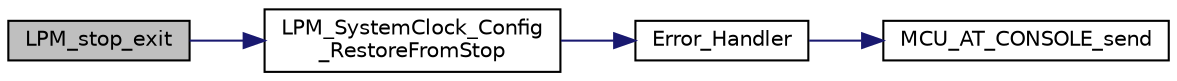 digraph "LPM_stop_exit"
{
 // INTERACTIVE_SVG=YES
 // LATEX_PDF_SIZE
  edge [fontname="Helvetica",fontsize="10",labelfontname="Helvetica",labelfontsize="10"];
  node [fontname="Helvetica",fontsize="10",shape=record];
  rankdir="LR";
  Node1 [label="LPM_stop_exit",height=0.2,width=0.4,color="black", fillcolor="grey75", style="filled", fontcolor="black",tooltip="System callback invoked by MGR_LPM at STOP mode exit."];
  Node1 -> Node2 [color="midnightblue",fontsize="10",style="solid",fontname="Helvetica"];
  Node2 [label="LPM_SystemClock_Config\l_RestoreFromStop",height=0.2,width=0.4,color="black", fillcolor="white", style="filled",URL="$db/dca/group___m_g_r___l_p_m.html#gab502b89f35dcc87b365658836f69736e",tooltip="System Clock Configuration when exit from stop mode."];
  Node2 -> Node3 [color="midnightblue",fontsize="10",style="solid",fontname="Helvetica"];
  Node3 [label="Error_Handler",height=0.2,width=0.4,color="black", fillcolor="white", style="filled",URL="$d0/d29/main_8c.html#a1730ffe1e560465665eb47d9264826f9",tooltip="This function is executed in case of error occurrence."];
  Node3 -> Node4 [color="midnightblue",fontsize="10",style="solid",fontname="Helvetica"];
  Node4 [label="MCU_AT_CONSOLE_send",height=0.2,width=0.4,color="black", fillcolor="white", style="filled",URL="$d8/d62/group___m_c_u___a_p_p___w_r_a_p_p_e_r_s.html#gae14ee3e1d2a9b459c0d89c451a4bc470",tooltip="Send AT CMD response to console."];
}

